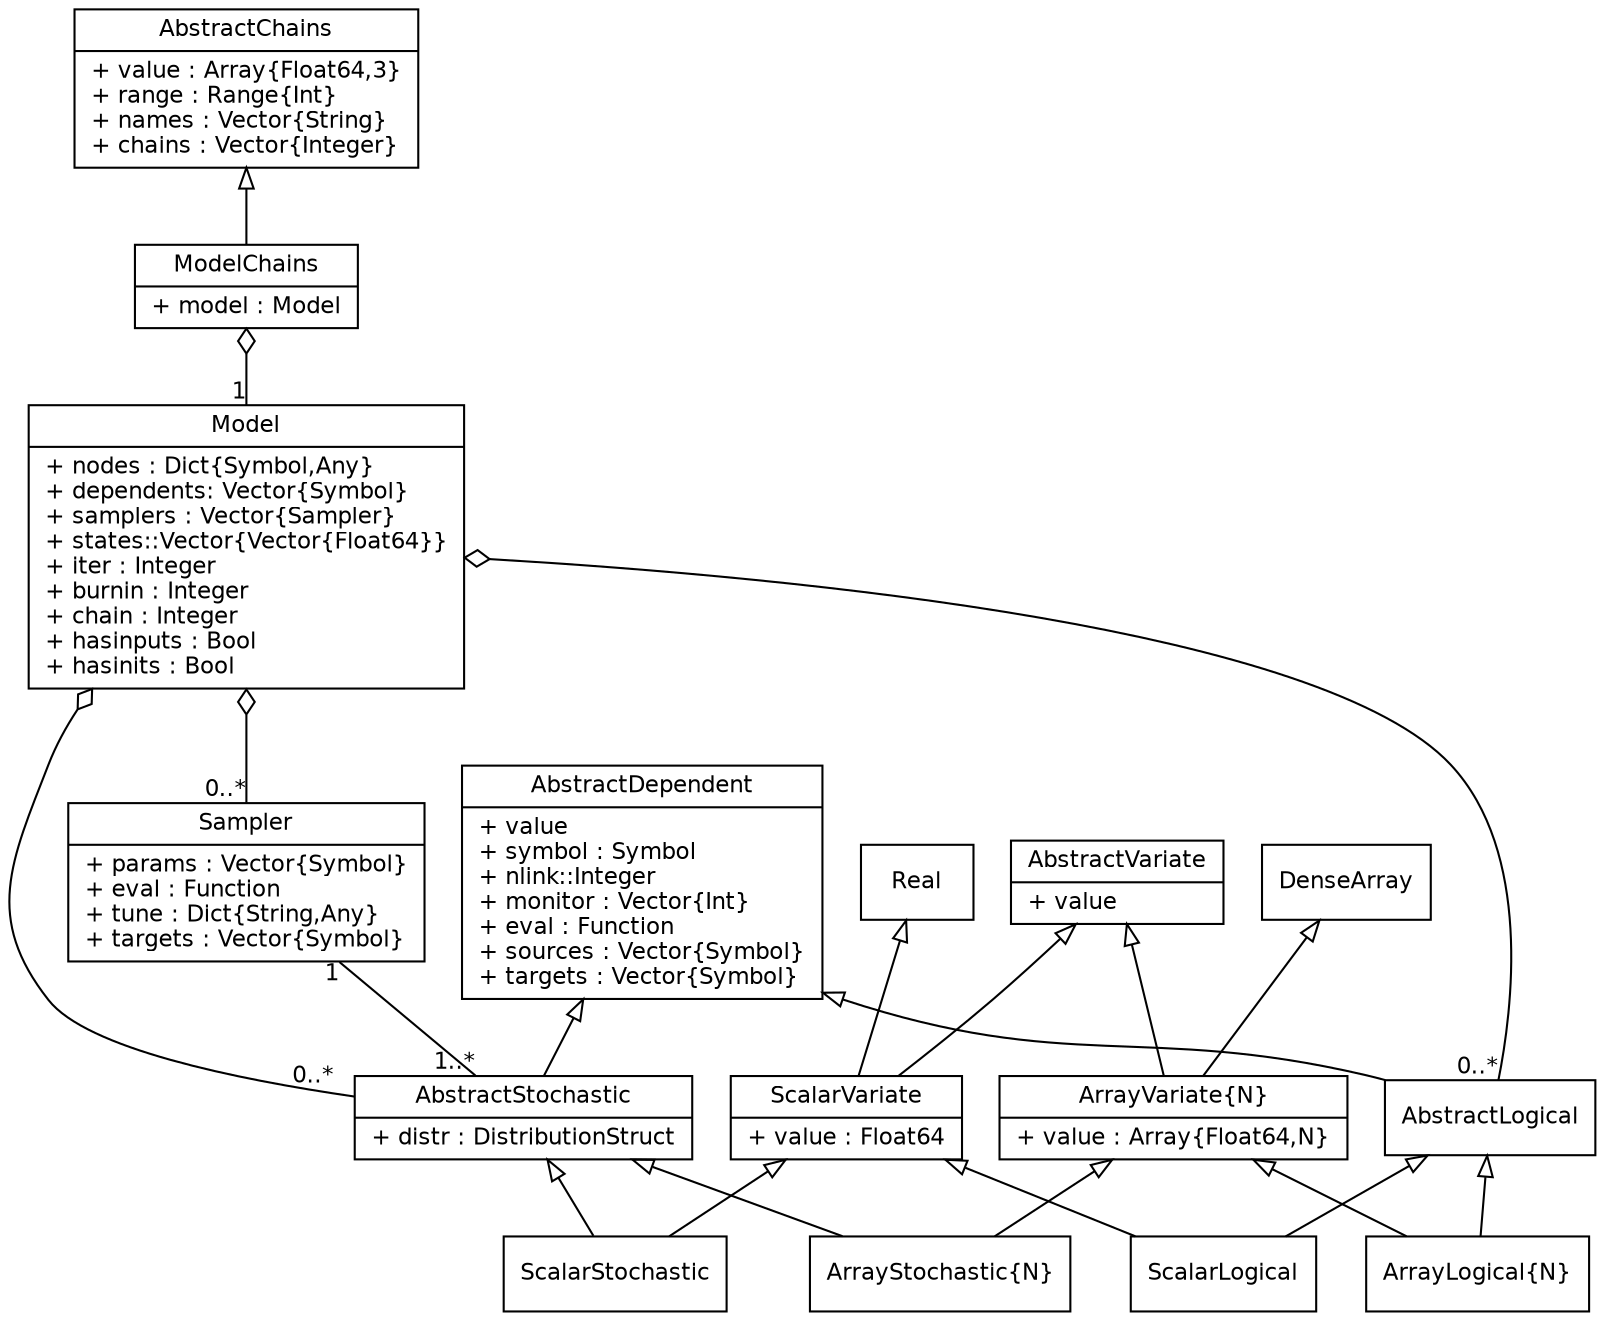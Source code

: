 graph MCMC {
    fontname = "Helvetica"
    fontsize = 11
    splines = true
    overlap = false

    node [fontname = "Helvetica", fontsize = 11, shape = record]

    edge [fontname = "Helvetica", fontsize = 11, dir = both, arrowtail = none, arrowhead = none]

    Real [label = "{Real}", pos="310,610"]

    DenseArray [label = "{DenseArray}", pos="310,570"]

    AbstractDependent [label = "{AbstractDependent|+ value\l+ symbol : Symbol\l+ nlink::Integer\l+ monitor : Vector\{Int\}\l+ eval : Function\l+ sources : Vector\{Symbol\}\l+ targets : Vector\{Symbol\}\l}", pos="275,425"]

    AbstractLogical [label = "{AbstractLogical}", pos="75,425"]

    AbstractStochastic [label = "{AbstractStochastic|+ distr : DistributionStruct\l}", pos="475,425"]

    AbstractVariate [label = "{AbstractVariate|+ value\l}", pos="225,590"]

    ArrayLogical [label = "{ArrayLogical\{N\}}", pos="125,515"]

    ArrayStochastic [label = "{ArrayStochastic\{N\}}", pos="425,515"]

    ArrayVariate [label = "{ArrayVariate\{N\}|+ value : Array\{Float64,N\}\l}", pos="275,515"]

    ScalarLogical [label = "{ScalarLogical}", pos="25,515"]

    ScalarStochastic [label = "{ScalarStochastic}", pos="525,515"]

    ScalarVariate [label = "{ScalarVariate|+ value : Float64\l}", pos="275,665"]

    Model [label = "{Model|+ nodes : Dict\{Symbol,Any\}\l+ dependents: Vector\{Symbol\}\l+ samplers : Vector\{Sampler\}\l+ states::Vector\{Vector\{Float64\}\}\l+ iter : Integer\l+ burnin : Integer\l+ chain : Integer\l+ hasinputs : Bool\l+ hasinits : Bool\l}", pos="275,290"]

    Sampler [label = "{Sampler|+ params : Vector\{Symbol\}\l+ eval : Function\l+ tune : Dict\{String,Any\}\l+ targets : Vector\{Symbol\}\l}", pos="475,290"]

    AbstractChains  [label = "{AbstractChains|+ value : Array\{Float64,3\}\l+ range : Range\{Int\}\l+ names : Vector\{String\}\l+ chains : Vector\{Integer\}\l}", pos="75,330"]

    ModelChains [label = "{ModelChains|+ model : Model\l}", pos="75,250"]

    Real -- ScalarVariate [arrowtail = empty]
    DenseArray -- ArrayVariate [arrowtail = empty]

    AbstractChains -- ModelChains [arrowtail = empty]
    AbstractDependent -- AbstractLogical [arrowtail = empty]
    AbstractDependent -- AbstractStochastic [arrowtail = empty]
    AbstractLogical -- ArrayLogical [arrowtail = empty]
    AbstractLogical -- ScalarLogical [arrowtail = empty]
    AbstractStochastic -- ArrayStochastic [arrowtail = empty]
    AbstractStochastic -- ScalarStochastic [arrowtail = empty]
    AbstractVariate -- ArrayVariate [arrowtail = empty]
    AbstractVariate -- ScalarVariate [arrowtail = empty]
    ArrayVariate -- ArrayLogical [arrowtail = empty]
    ArrayVariate -- ArrayStochastic [arrowtail = empty]
    ScalarVariate -- ScalarLogical [arrowtail = empty]
    ScalarVariate -- ScalarStochastic [arrowtail = empty]

    Sampler -- AbstractStochastic [taillabel = "1", headlabel = "1..*"]
    Model -- Sampler [arrowtail = odiamond, headlabel = "0..*"]
    Model -- AbstractLogical [arrowtail = odiamond, headlabel = "0..*"]
    Model -- AbstractStochastic [arrowtail = odiamond, headlabel = "0..*", labeldistance = 2.2, labelangle = -17]
    ModelChains -- Model [arrowtail = odiamond, headlabel = "1"]

}
